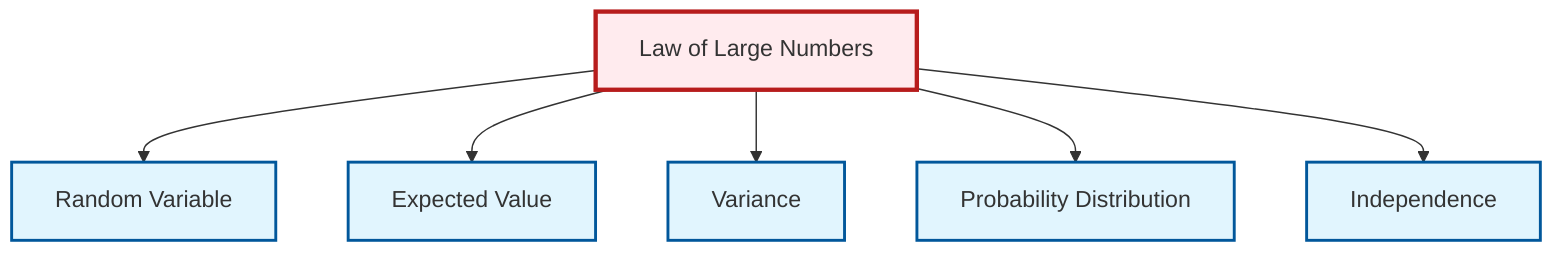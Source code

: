 graph TD
    classDef definition fill:#e1f5fe,stroke:#01579b,stroke-width:2px
    classDef theorem fill:#f3e5f5,stroke:#4a148c,stroke-width:2px
    classDef axiom fill:#fff3e0,stroke:#e65100,stroke-width:2px
    classDef example fill:#e8f5e9,stroke:#1b5e20,stroke-width:2px
    classDef current fill:#ffebee,stroke:#b71c1c,stroke-width:3px
    def-random-variable["Random Variable"]:::definition
    thm-law-of-large-numbers["Law of Large Numbers"]:::theorem
    def-probability-distribution["Probability Distribution"]:::definition
    def-independence["Independence"]:::definition
    def-variance["Variance"]:::definition
    def-expectation["Expected Value"]:::definition
    thm-law-of-large-numbers --> def-random-variable
    thm-law-of-large-numbers --> def-expectation
    thm-law-of-large-numbers --> def-variance
    thm-law-of-large-numbers --> def-probability-distribution
    thm-law-of-large-numbers --> def-independence
    class thm-law-of-large-numbers current